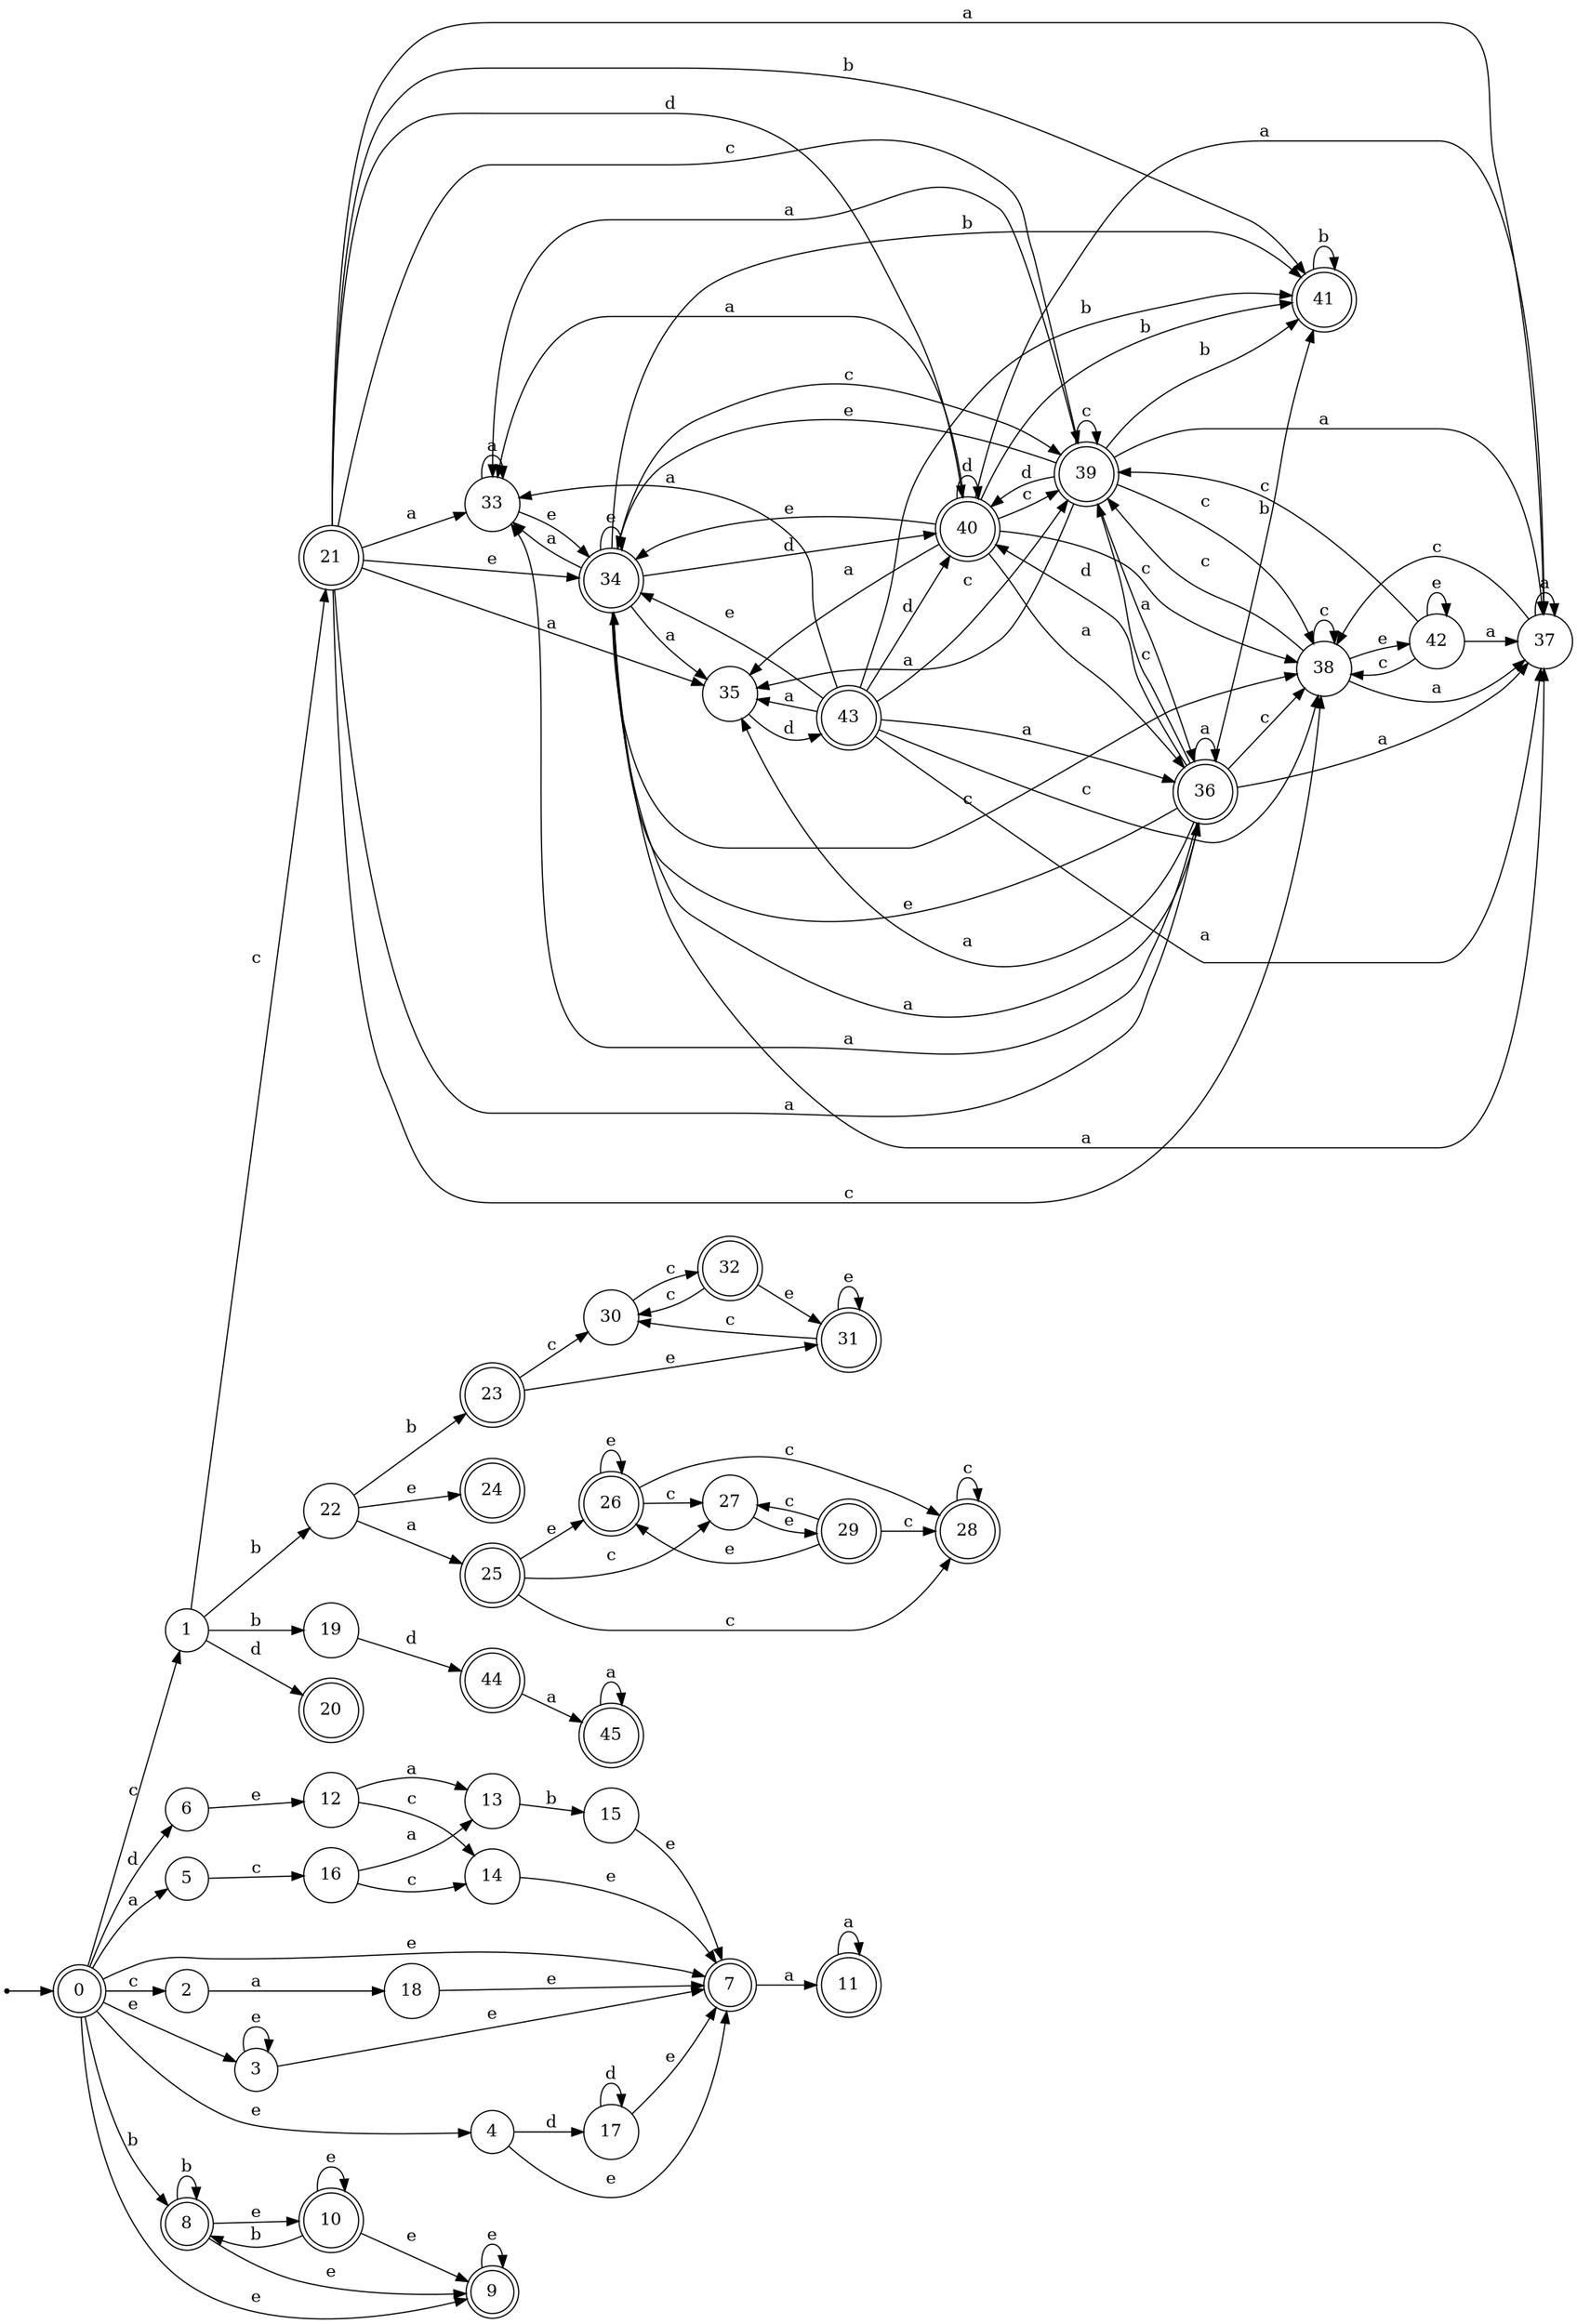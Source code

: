digraph finite_state_machine {
rankdir=LR;
size="20,20";
node [shape = point]; "dummy0"
node [shape = doublecircle]; "0";"dummy0" -> "0";
node [shape = circle]; "1";
node [shape = circle]; "2";
node [shape = circle]; "3";
node [shape = circle]; "4";
node [shape = circle]; "5";
node [shape = circle]; "6";
node [shape = doublecircle]; "7";node [shape = doublecircle]; "8";node [shape = doublecircle]; "9";node [shape = doublecircle]; "10";node [shape = doublecircle]; "11";node [shape = circle]; "12";
node [shape = circle]; "13";
node [shape = circle]; "14";
node [shape = circle]; "15";
node [shape = circle]; "16";
node [shape = circle]; "17";
node [shape = circle]; "18";
node [shape = circle]; "19";
node [shape = doublecircle]; "20";node [shape = doublecircle]; "21";node [shape = circle]; "22";
node [shape = doublecircle]; "23";node [shape = doublecircle]; "24";node [shape = doublecircle]; "25";node [shape = doublecircle]; "26";node [shape = circle]; "27";
node [shape = doublecircle]; "28";node [shape = doublecircle]; "29";node [shape = circle]; "30";
node [shape = doublecircle]; "31";node [shape = doublecircle]; "32";node [shape = circle]; "33";
node [shape = doublecircle]; "34";node [shape = circle]; "35";
node [shape = doublecircle]; "36";node [shape = circle]; "37";
node [shape = circle]; "38";
node [shape = doublecircle]; "39";node [shape = doublecircle]; "40";node [shape = doublecircle]; "41";node [shape = circle]; "42";
node [shape = doublecircle]; "43";node [shape = doublecircle]; "44";node [shape = doublecircle]; "45";"0" -> "1" [label = "c"];
 "0" -> "2" [label = "c"];
 "0" -> "9" [label = "e"];
 "0" -> "3" [label = "e"];
 "0" -> "4" [label = "e"];
 "0" -> "7" [label = "e"];
 "0" -> "5" [label = "a"];
 "0" -> "6" [label = "d"];
 "0" -> "8" [label = "b"];
 "9" -> "9" [label = "e"];
 "8" -> "8" [label = "b"];
 "8" -> "9" [label = "e"];
 "8" -> "10" [label = "e"];
 "10" -> "9" [label = "e"];
 "10" -> "10" [label = "e"];
 "10" -> "8" [label = "b"];
 "7" -> "11" [label = "a"];
 "11" -> "11" [label = "a"];
 "6" -> "12" [label = "e"];
 "12" -> "13" [label = "a"];
 "12" -> "14" [label = "c"];
 "14" -> "7" [label = "e"];
 "13" -> "15" [label = "b"];
 "15" -> "7" [label = "e"];
 "5" -> "16" [label = "c"];
 "16" -> "13" [label = "a"];
 "16" -> "14" [label = "c"];
 "4" -> "17" [label = "d"];
 "4" -> "7" [label = "e"];
 "17" -> "17" [label = "d"];
 "17" -> "7" [label = "e"];
 "3" -> "3" [label = "e"];
 "3" -> "7" [label = "e"];
 "2" -> "18" [label = "a"];
 "18" -> "7" [label = "e"];
 "1" -> "19" [label = "b"];
 "1" -> "22" [label = "b"];
 "1" -> "20" [label = "d"];
 "1" -> "21" [label = "c"];
 "22" -> "23" [label = "b"];
 "22" -> "24" [label = "e"];
 "22" -> "25" [label = "a"];
 "25" -> "26" [label = "e"];
 "25" -> "27" [label = "c"];
 "25" -> "28" [label = "c"];
 "28" -> "28" [label = "c"];
 "27" -> "29" [label = "e"];
 "29" -> "27" [label = "c"];
 "29" -> "28" [label = "c"];
 "29" -> "26" [label = "e"];
 "26" -> "26" [label = "e"];
 "26" -> "27" [label = "c"];
 "26" -> "28" [label = "c"];
 "23" -> "30" [label = "c"];
 "23" -> "31" [label = "e"];
 "31" -> "31" [label = "e"];
 "31" -> "30" [label = "c"];
 "30" -> "32" [label = "c"];
 "32" -> "30" [label = "c"];
 "32" -> "31" [label = "e"];
 "21" -> "33" [label = "a"];
 "21" -> "35" [label = "a"];
 "21" -> "36" [label = "a"];
 "21" -> "37" [label = "a"];
 "21" -> "34" [label = "e"];
 "21" -> "38" [label = "c"];
 "21" -> "39" [label = "c"];
 "21" -> "40" [label = "d"];
 "21" -> "41" [label = "b"];
 "41" -> "41" [label = "b"];
 "40" -> "40" [label = "d"];
 "40" -> "33" [label = "a"];
 "40" -> "35" [label = "a"];
 "40" -> "36" [label = "a"];
 "40" -> "37" [label = "a"];
 "40" -> "34" [label = "e"];
 "40" -> "38" [label = "c"];
 "40" -> "39" [label = "c"];
 "40" -> "41" [label = "b"];
 "39" -> "38" [label = "c"];
 "39" -> "39" [label = "c"];
 "39" -> "33" [label = "a"];
 "39" -> "35" [label = "a"];
 "39" -> "36" [label = "a"];
 "39" -> "37" [label = "a"];
 "39" -> "34" [label = "e"];
 "39" -> "40" [label = "d"];
 "39" -> "41" [label = "b"];
 "38" -> "38" [label = "c"];
 "38" -> "39" [label = "c"];
 "38" -> "37" [label = "a"];
 "38" -> "42" [label = "e"];
 "42" -> "42" [label = "e"];
 "42" -> "37" [label = "a"];
 "42" -> "38" [label = "c"];
 "42" -> "39" [label = "c"];
 "37" -> "37" [label = "a"];
 "37" -> "38" [label = "c"];
 "36" -> "33" [label = "a"];
 "36" -> "35" [label = "a"];
 "36" -> "36" [label = "a"];
 "36" -> "37" [label = "a"];
 "36" -> "34" [label = "e"];
 "36" -> "38" [label = "c"];
 "36" -> "39" [label = "c"];
 "36" -> "40" [label = "d"];
 "36" -> "41" [label = "b"];
 "35" -> "43" [label = "d"];
 "43" -> "33" [label = "a"];
 "43" -> "35" [label = "a"];
 "43" -> "36" [label = "a"];
 "43" -> "37" [label = "a"];
 "43" -> "34" [label = "e"];
 "43" -> "38" [label = "c"];
 "43" -> "39" [label = "c"];
 "43" -> "40" [label = "d"];
 "43" -> "41" [label = "b"];
 "34" -> "34" [label = "e"];
 "34" -> "33" [label = "a"];
 "34" -> "35" [label = "a"];
 "34" -> "36" [label = "a"];
 "34" -> "37" [label = "a"];
 "34" -> "38" [label = "c"];
 "34" -> "39" [label = "c"];
 "34" -> "40" [label = "d"];
 "34" -> "41" [label = "b"];
 "33" -> "33" [label = "a"];
 "33" -> "34" [label = "e"];
 "19" -> "44" [label = "d"];
 "44" -> "45" [label = "a"];
 "45" -> "45" [label = "a"];
 }
